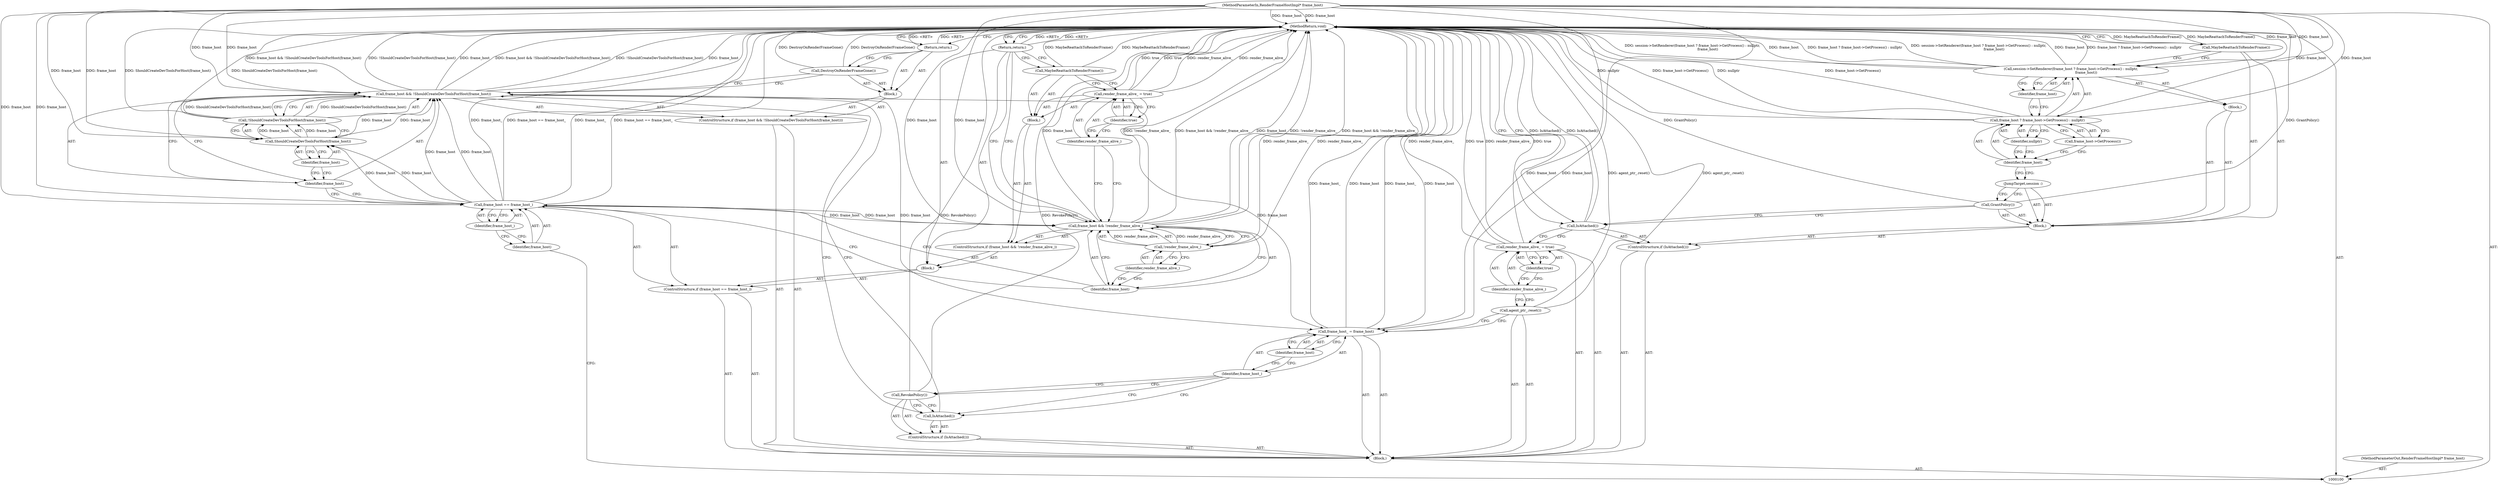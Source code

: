 digraph "1_Chrome_3c8e4852477d5b1e2da877808c998dc57db9460f_41" {
"1000151" [label="(MethodReturn,void)"];
"1000119" [label="(ControlStructure,if (frame_host && !ShouldCreateDevToolsForHost(frame_host)))"];
"1000122" [label="(Call,!ShouldCreateDevToolsForHost(frame_host))"];
"1000123" [label="(Call,ShouldCreateDevToolsForHost(frame_host))"];
"1000124" [label="(Identifier,frame_host)"];
"1000120" [label="(Call,frame_host && !ShouldCreateDevToolsForHost(frame_host))"];
"1000121" [label="(Identifier,frame_host)"];
"1000125" [label="(Block,)"];
"1000126" [label="(Call,DestroyOnRenderFrameGone())"];
"1000127" [label="(Return,return;)"];
"1000128" [label="(ControlStructure,if (IsAttached()))"];
"1000129" [label="(Call,IsAttached())"];
"1000130" [label="(Call,RevokePolicy())"];
"1000133" [label="(Identifier,frame_host)"];
"1000131" [label="(Call,frame_host_ = frame_host)"];
"1000132" [label="(Identifier,frame_host_)"];
"1000134" [label="(Call,agent_ptr_.reset())"];
"1000102" [label="(Block,)"];
"1000101" [label="(MethodParameterIn,RenderFrameHostImpl* frame_host)"];
"1000211" [label="(MethodParameterOut,RenderFrameHostImpl* frame_host)"];
"1000135" [label="(Call,render_frame_alive_ = true)"];
"1000136" [label="(Identifier,render_frame_alive_)"];
"1000137" [label="(Identifier,true)"];
"1000140" [label="(Block,)"];
"1000138" [label="(ControlStructure,if (IsAttached()))"];
"1000139" [label="(Call,IsAttached())"];
"1000141" [label="(Call,GrantPolicy())"];
"1000142" [label="(JumpTarget,session :)"];
"1000143" [label="(Block,)"];
"1000145" [label="(Call,frame_host ? frame_host->GetProcess() : nullptr)"];
"1000146" [label="(Identifier,frame_host)"];
"1000147" [label="(Call,frame_host->GetProcess())"];
"1000144" [label="(Call,session->SetRenderer(frame_host ? frame_host->GetProcess() : nullptr,\n                            frame_host))"];
"1000148" [label="(Identifier,nullptr)"];
"1000149" [label="(Identifier,frame_host)"];
"1000150" [label="(Call,MaybeReattachToRenderFrame())"];
"1000103" [label="(ControlStructure,if (frame_host == frame_host_))"];
"1000106" [label="(Identifier,frame_host_)"];
"1000107" [label="(Block,)"];
"1000104" [label="(Call,frame_host == frame_host_)"];
"1000105" [label="(Identifier,frame_host)"];
"1000111" [label="(Call,!render_frame_alive_)"];
"1000112" [label="(Identifier,render_frame_alive_)"];
"1000108" [label="(ControlStructure,if (frame_host && !render_frame_alive_))"];
"1000113" [label="(Block,)"];
"1000109" [label="(Call,frame_host && !render_frame_alive_)"];
"1000110" [label="(Identifier,frame_host)"];
"1000116" [label="(Identifier,true)"];
"1000114" [label="(Call,render_frame_alive_ = true)"];
"1000115" [label="(Identifier,render_frame_alive_)"];
"1000117" [label="(Call,MaybeReattachToRenderFrame())"];
"1000118" [label="(Return,return;)"];
"1000151" -> "1000100"  [label="AST: "];
"1000151" -> "1000118"  [label="CFG: "];
"1000151" -> "1000127"  [label="CFG: "];
"1000151" -> "1000150"  [label="CFG: "];
"1000151" -> "1000139"  [label="CFG: "];
"1000127" -> "1000151"  [label="DDG: <RET>"];
"1000118" -> "1000151"  [label="DDG: <RET>"];
"1000117" -> "1000151"  [label="DDG: MaybeReattachToRenderFrame()"];
"1000104" -> "1000151"  [label="DDG: frame_host == frame_host_"];
"1000104" -> "1000151"  [label="DDG: frame_host_"];
"1000150" -> "1000151"  [label="DDG: MaybeReattachToRenderFrame()"];
"1000130" -> "1000151"  [label="DDG: RevokePolicy()"];
"1000126" -> "1000151"  [label="DDG: DestroyOnRenderFrameGone()"];
"1000122" -> "1000151"  [label="DDG: ShouldCreateDevToolsForHost(frame_host)"];
"1000131" -> "1000151"  [label="DDG: frame_host_"];
"1000131" -> "1000151"  [label="DDG: frame_host"];
"1000141" -> "1000151"  [label="DDG: GrantPolicy()"];
"1000139" -> "1000151"  [label="DDG: IsAttached()"];
"1000144" -> "1000151"  [label="DDG: session->SetRenderer(frame_host ? frame_host->GetProcess() : nullptr,\n                            frame_host)"];
"1000144" -> "1000151"  [label="DDG: frame_host"];
"1000144" -> "1000151"  [label="DDG: frame_host ? frame_host->GetProcess() : nullptr"];
"1000134" -> "1000151"  [label="DDG: agent_ptr_.reset()"];
"1000114" -> "1000151"  [label="DDG: render_frame_alive_"];
"1000114" -> "1000151"  [label="DDG: true"];
"1000120" -> "1000151"  [label="DDG: frame_host"];
"1000120" -> "1000151"  [label="DDG: frame_host && !ShouldCreateDevToolsForHost(frame_host)"];
"1000120" -> "1000151"  [label="DDG: !ShouldCreateDevToolsForHost(frame_host)"];
"1000145" -> "1000151"  [label="DDG: nullptr"];
"1000145" -> "1000151"  [label="DDG: frame_host->GetProcess()"];
"1000111" -> "1000151"  [label="DDG: render_frame_alive_"];
"1000101" -> "1000151"  [label="DDG: frame_host"];
"1000109" -> "1000151"  [label="DDG: frame_host"];
"1000109" -> "1000151"  [label="DDG: !render_frame_alive_"];
"1000109" -> "1000151"  [label="DDG: frame_host && !render_frame_alive_"];
"1000135" -> "1000151"  [label="DDG: render_frame_alive_"];
"1000135" -> "1000151"  [label="DDG: true"];
"1000119" -> "1000102"  [label="AST: "];
"1000120" -> "1000119"  [label="AST: "];
"1000125" -> "1000119"  [label="AST: "];
"1000122" -> "1000120"  [label="AST: "];
"1000122" -> "1000123"  [label="CFG: "];
"1000123" -> "1000122"  [label="AST: "];
"1000120" -> "1000122"  [label="CFG: "];
"1000122" -> "1000151"  [label="DDG: ShouldCreateDevToolsForHost(frame_host)"];
"1000122" -> "1000120"  [label="DDG: ShouldCreateDevToolsForHost(frame_host)"];
"1000123" -> "1000122"  [label="DDG: frame_host"];
"1000123" -> "1000122"  [label="AST: "];
"1000123" -> "1000124"  [label="CFG: "];
"1000124" -> "1000123"  [label="AST: "];
"1000122" -> "1000123"  [label="CFG: "];
"1000123" -> "1000120"  [label="DDG: frame_host"];
"1000123" -> "1000122"  [label="DDG: frame_host"];
"1000104" -> "1000123"  [label="DDG: frame_host"];
"1000101" -> "1000123"  [label="DDG: frame_host"];
"1000124" -> "1000123"  [label="AST: "];
"1000124" -> "1000121"  [label="CFG: "];
"1000123" -> "1000124"  [label="CFG: "];
"1000120" -> "1000119"  [label="AST: "];
"1000120" -> "1000121"  [label="CFG: "];
"1000120" -> "1000122"  [label="CFG: "];
"1000121" -> "1000120"  [label="AST: "];
"1000122" -> "1000120"  [label="AST: "];
"1000126" -> "1000120"  [label="CFG: "];
"1000129" -> "1000120"  [label="CFG: "];
"1000120" -> "1000151"  [label="DDG: frame_host"];
"1000120" -> "1000151"  [label="DDG: frame_host && !ShouldCreateDevToolsForHost(frame_host)"];
"1000120" -> "1000151"  [label="DDG: !ShouldCreateDevToolsForHost(frame_host)"];
"1000104" -> "1000120"  [label="DDG: frame_host"];
"1000123" -> "1000120"  [label="DDG: frame_host"];
"1000101" -> "1000120"  [label="DDG: frame_host"];
"1000122" -> "1000120"  [label="DDG: ShouldCreateDevToolsForHost(frame_host)"];
"1000120" -> "1000131"  [label="DDG: frame_host"];
"1000121" -> "1000120"  [label="AST: "];
"1000121" -> "1000104"  [label="CFG: "];
"1000124" -> "1000121"  [label="CFG: "];
"1000120" -> "1000121"  [label="CFG: "];
"1000125" -> "1000119"  [label="AST: "];
"1000126" -> "1000125"  [label="AST: "];
"1000127" -> "1000125"  [label="AST: "];
"1000126" -> "1000125"  [label="AST: "];
"1000126" -> "1000120"  [label="CFG: "];
"1000127" -> "1000126"  [label="CFG: "];
"1000126" -> "1000151"  [label="DDG: DestroyOnRenderFrameGone()"];
"1000127" -> "1000125"  [label="AST: "];
"1000127" -> "1000126"  [label="CFG: "];
"1000151" -> "1000127"  [label="CFG: "];
"1000127" -> "1000151"  [label="DDG: <RET>"];
"1000128" -> "1000102"  [label="AST: "];
"1000129" -> "1000128"  [label="AST: "];
"1000130" -> "1000128"  [label="AST: "];
"1000129" -> "1000128"  [label="AST: "];
"1000129" -> "1000120"  [label="CFG: "];
"1000130" -> "1000129"  [label="CFG: "];
"1000132" -> "1000129"  [label="CFG: "];
"1000130" -> "1000128"  [label="AST: "];
"1000130" -> "1000129"  [label="CFG: "];
"1000132" -> "1000130"  [label="CFG: "];
"1000130" -> "1000151"  [label="DDG: RevokePolicy()"];
"1000133" -> "1000131"  [label="AST: "];
"1000133" -> "1000132"  [label="CFG: "];
"1000131" -> "1000133"  [label="CFG: "];
"1000131" -> "1000102"  [label="AST: "];
"1000131" -> "1000133"  [label="CFG: "];
"1000132" -> "1000131"  [label="AST: "];
"1000133" -> "1000131"  [label="AST: "];
"1000134" -> "1000131"  [label="CFG: "];
"1000131" -> "1000151"  [label="DDG: frame_host_"];
"1000131" -> "1000151"  [label="DDG: frame_host"];
"1000120" -> "1000131"  [label="DDG: frame_host"];
"1000101" -> "1000131"  [label="DDG: frame_host"];
"1000132" -> "1000131"  [label="AST: "];
"1000132" -> "1000130"  [label="CFG: "];
"1000132" -> "1000129"  [label="CFG: "];
"1000133" -> "1000132"  [label="CFG: "];
"1000134" -> "1000102"  [label="AST: "];
"1000134" -> "1000131"  [label="CFG: "];
"1000136" -> "1000134"  [label="CFG: "];
"1000134" -> "1000151"  [label="DDG: agent_ptr_.reset()"];
"1000102" -> "1000100"  [label="AST: "];
"1000103" -> "1000102"  [label="AST: "];
"1000119" -> "1000102"  [label="AST: "];
"1000128" -> "1000102"  [label="AST: "];
"1000131" -> "1000102"  [label="AST: "];
"1000134" -> "1000102"  [label="AST: "];
"1000135" -> "1000102"  [label="AST: "];
"1000138" -> "1000102"  [label="AST: "];
"1000101" -> "1000100"  [label="AST: "];
"1000101" -> "1000151"  [label="DDG: frame_host"];
"1000101" -> "1000104"  [label="DDG: frame_host"];
"1000101" -> "1000109"  [label="DDG: frame_host"];
"1000101" -> "1000120"  [label="DDG: frame_host"];
"1000101" -> "1000123"  [label="DDG: frame_host"];
"1000101" -> "1000131"  [label="DDG: frame_host"];
"1000101" -> "1000144"  [label="DDG: frame_host"];
"1000101" -> "1000145"  [label="DDG: frame_host"];
"1000211" -> "1000100"  [label="AST: "];
"1000135" -> "1000102"  [label="AST: "];
"1000135" -> "1000137"  [label="CFG: "];
"1000136" -> "1000135"  [label="AST: "];
"1000137" -> "1000135"  [label="AST: "];
"1000139" -> "1000135"  [label="CFG: "];
"1000135" -> "1000151"  [label="DDG: render_frame_alive_"];
"1000135" -> "1000151"  [label="DDG: true"];
"1000136" -> "1000135"  [label="AST: "];
"1000136" -> "1000134"  [label="CFG: "];
"1000137" -> "1000136"  [label="CFG: "];
"1000137" -> "1000135"  [label="AST: "];
"1000137" -> "1000136"  [label="CFG: "];
"1000135" -> "1000137"  [label="CFG: "];
"1000140" -> "1000138"  [label="AST: "];
"1000141" -> "1000140"  [label="AST: "];
"1000142" -> "1000140"  [label="AST: "];
"1000143" -> "1000140"  [label="AST: "];
"1000150" -> "1000140"  [label="AST: "];
"1000138" -> "1000102"  [label="AST: "];
"1000139" -> "1000138"  [label="AST: "];
"1000140" -> "1000138"  [label="AST: "];
"1000139" -> "1000138"  [label="AST: "];
"1000139" -> "1000135"  [label="CFG: "];
"1000141" -> "1000139"  [label="CFG: "];
"1000151" -> "1000139"  [label="CFG: "];
"1000139" -> "1000151"  [label="DDG: IsAttached()"];
"1000141" -> "1000140"  [label="AST: "];
"1000141" -> "1000139"  [label="CFG: "];
"1000142" -> "1000141"  [label="CFG: "];
"1000141" -> "1000151"  [label="DDG: GrantPolicy()"];
"1000142" -> "1000140"  [label="AST: "];
"1000142" -> "1000141"  [label="CFG: "];
"1000146" -> "1000142"  [label="CFG: "];
"1000143" -> "1000140"  [label="AST: "];
"1000144" -> "1000143"  [label="AST: "];
"1000145" -> "1000144"  [label="AST: "];
"1000145" -> "1000147"  [label="CFG: "];
"1000145" -> "1000148"  [label="CFG: "];
"1000146" -> "1000145"  [label="AST: "];
"1000147" -> "1000145"  [label="AST: "];
"1000148" -> "1000145"  [label="AST: "];
"1000149" -> "1000145"  [label="CFG: "];
"1000145" -> "1000151"  [label="DDG: nullptr"];
"1000145" -> "1000151"  [label="DDG: frame_host->GetProcess()"];
"1000101" -> "1000145"  [label="DDG: frame_host"];
"1000146" -> "1000145"  [label="AST: "];
"1000146" -> "1000142"  [label="CFG: "];
"1000147" -> "1000146"  [label="CFG: "];
"1000148" -> "1000146"  [label="CFG: "];
"1000147" -> "1000145"  [label="AST: "];
"1000147" -> "1000146"  [label="CFG: "];
"1000145" -> "1000147"  [label="CFG: "];
"1000144" -> "1000143"  [label="AST: "];
"1000144" -> "1000149"  [label="CFG: "];
"1000145" -> "1000144"  [label="AST: "];
"1000149" -> "1000144"  [label="AST: "];
"1000150" -> "1000144"  [label="CFG: "];
"1000144" -> "1000151"  [label="DDG: session->SetRenderer(frame_host ? frame_host->GetProcess() : nullptr,\n                            frame_host)"];
"1000144" -> "1000151"  [label="DDG: frame_host"];
"1000144" -> "1000151"  [label="DDG: frame_host ? frame_host->GetProcess() : nullptr"];
"1000101" -> "1000144"  [label="DDG: frame_host"];
"1000148" -> "1000145"  [label="AST: "];
"1000148" -> "1000146"  [label="CFG: "];
"1000145" -> "1000148"  [label="CFG: "];
"1000149" -> "1000144"  [label="AST: "];
"1000149" -> "1000145"  [label="CFG: "];
"1000144" -> "1000149"  [label="CFG: "];
"1000150" -> "1000140"  [label="AST: "];
"1000150" -> "1000144"  [label="CFG: "];
"1000151" -> "1000150"  [label="CFG: "];
"1000150" -> "1000151"  [label="DDG: MaybeReattachToRenderFrame()"];
"1000103" -> "1000102"  [label="AST: "];
"1000104" -> "1000103"  [label="AST: "];
"1000107" -> "1000103"  [label="AST: "];
"1000106" -> "1000104"  [label="AST: "];
"1000106" -> "1000105"  [label="CFG: "];
"1000104" -> "1000106"  [label="CFG: "];
"1000107" -> "1000103"  [label="AST: "];
"1000108" -> "1000107"  [label="AST: "];
"1000118" -> "1000107"  [label="AST: "];
"1000104" -> "1000103"  [label="AST: "];
"1000104" -> "1000106"  [label="CFG: "];
"1000105" -> "1000104"  [label="AST: "];
"1000106" -> "1000104"  [label="AST: "];
"1000110" -> "1000104"  [label="CFG: "];
"1000121" -> "1000104"  [label="CFG: "];
"1000104" -> "1000151"  [label="DDG: frame_host == frame_host_"];
"1000104" -> "1000151"  [label="DDG: frame_host_"];
"1000101" -> "1000104"  [label="DDG: frame_host"];
"1000104" -> "1000109"  [label="DDG: frame_host"];
"1000104" -> "1000120"  [label="DDG: frame_host"];
"1000104" -> "1000123"  [label="DDG: frame_host"];
"1000105" -> "1000104"  [label="AST: "];
"1000105" -> "1000100"  [label="CFG: "];
"1000106" -> "1000105"  [label="CFG: "];
"1000111" -> "1000109"  [label="AST: "];
"1000111" -> "1000112"  [label="CFG: "];
"1000112" -> "1000111"  [label="AST: "];
"1000109" -> "1000111"  [label="CFG: "];
"1000111" -> "1000151"  [label="DDG: render_frame_alive_"];
"1000111" -> "1000109"  [label="DDG: render_frame_alive_"];
"1000112" -> "1000111"  [label="AST: "];
"1000112" -> "1000110"  [label="CFG: "];
"1000111" -> "1000112"  [label="CFG: "];
"1000108" -> "1000107"  [label="AST: "];
"1000109" -> "1000108"  [label="AST: "];
"1000113" -> "1000108"  [label="AST: "];
"1000113" -> "1000108"  [label="AST: "];
"1000114" -> "1000113"  [label="AST: "];
"1000117" -> "1000113"  [label="AST: "];
"1000109" -> "1000108"  [label="AST: "];
"1000109" -> "1000110"  [label="CFG: "];
"1000109" -> "1000111"  [label="CFG: "];
"1000110" -> "1000109"  [label="AST: "];
"1000111" -> "1000109"  [label="AST: "];
"1000115" -> "1000109"  [label="CFG: "];
"1000118" -> "1000109"  [label="CFG: "];
"1000109" -> "1000151"  [label="DDG: frame_host"];
"1000109" -> "1000151"  [label="DDG: !render_frame_alive_"];
"1000109" -> "1000151"  [label="DDG: frame_host && !render_frame_alive_"];
"1000104" -> "1000109"  [label="DDG: frame_host"];
"1000101" -> "1000109"  [label="DDG: frame_host"];
"1000111" -> "1000109"  [label="DDG: render_frame_alive_"];
"1000110" -> "1000109"  [label="AST: "];
"1000110" -> "1000104"  [label="CFG: "];
"1000112" -> "1000110"  [label="CFG: "];
"1000109" -> "1000110"  [label="CFG: "];
"1000116" -> "1000114"  [label="AST: "];
"1000116" -> "1000115"  [label="CFG: "];
"1000114" -> "1000116"  [label="CFG: "];
"1000114" -> "1000113"  [label="AST: "];
"1000114" -> "1000116"  [label="CFG: "];
"1000115" -> "1000114"  [label="AST: "];
"1000116" -> "1000114"  [label="AST: "];
"1000117" -> "1000114"  [label="CFG: "];
"1000114" -> "1000151"  [label="DDG: render_frame_alive_"];
"1000114" -> "1000151"  [label="DDG: true"];
"1000115" -> "1000114"  [label="AST: "];
"1000115" -> "1000109"  [label="CFG: "];
"1000116" -> "1000115"  [label="CFG: "];
"1000117" -> "1000113"  [label="AST: "];
"1000117" -> "1000114"  [label="CFG: "];
"1000118" -> "1000117"  [label="CFG: "];
"1000117" -> "1000151"  [label="DDG: MaybeReattachToRenderFrame()"];
"1000118" -> "1000107"  [label="AST: "];
"1000118" -> "1000117"  [label="CFG: "];
"1000118" -> "1000109"  [label="CFG: "];
"1000151" -> "1000118"  [label="CFG: "];
"1000118" -> "1000151"  [label="DDG: <RET>"];
}
